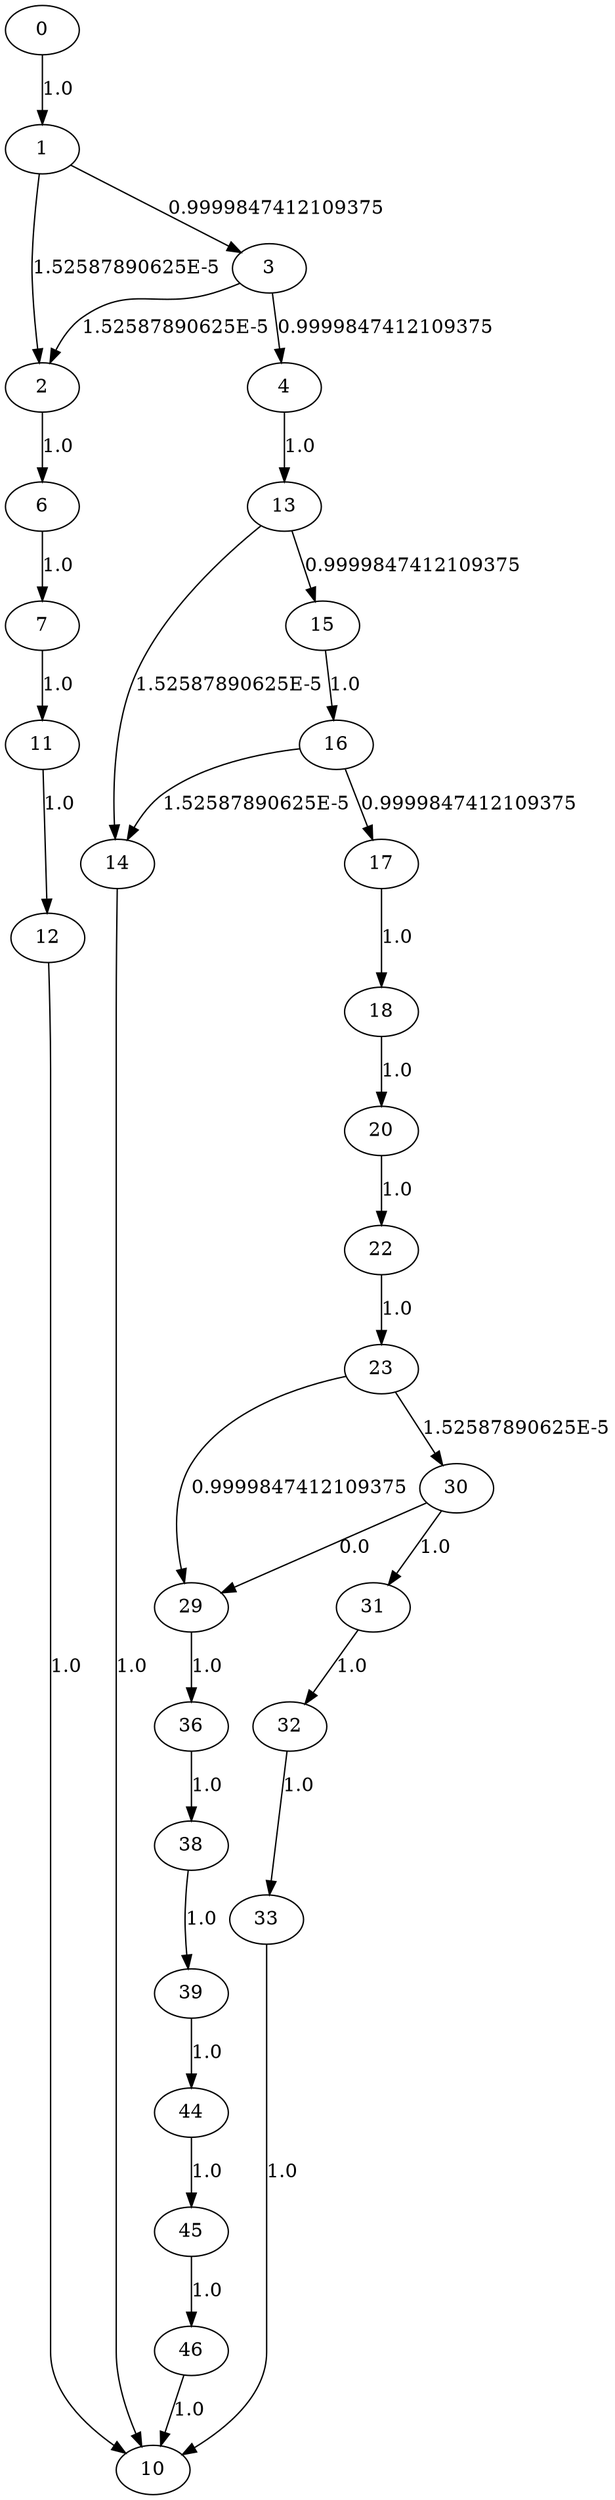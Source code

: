 digraph {
	22 -> 23[label= "1.0"];
	44 -> 45[label= "1.0"];
	23 -> 29[label= "0.9999847412109375"];
	23 -> 30[label= "1.52587890625E-5"];
	45 -> 46[label= "1.0"];
	46 -> 10[label= "1.0"];
	29 -> 36[label= "1.0"];
	30 -> 29[label= "0.0"];
	30 -> 31[label= "1.0"];
	31 -> 32[label= "1.0"];
	32 -> 33[label= "1.0"];
	11 -> 12[label= "1.0"];
	33 -> 10[label= "1.0"];
	12 -> 10[label= "1.0"];
	13 -> 14[label= "1.52587890625E-5"];
	13 -> 15[label= "0.9999847412109375"];
	14 -> 10[label= "1.0"];
	36 -> 38[label= "1.0"];
	15 -> 16[label= "1.0"];
	16 -> 17[label= "0.9999847412109375"];
	16 -> 14[label= "1.52587890625E-5"];
	38 -> 39[label= "1.0"];
	17 -> 18[label= "1.0"];
	39 -> 44[label= "1.0"];
	18 -> 20[label= "1.0"];
	0 -> 1[label= "1.0"];
	1 -> 2[label= "1.52587890625E-5"];
	1 -> 3[label= "0.9999847412109375"];
	2 -> 6[label= "1.0"];
	3 -> 4[label= "0.9999847412109375"];
	3 -> 2[label= "1.52587890625E-5"];
	4 -> 13[label= "1.0"];
	6 -> 7[label= "1.0"];
	7 -> 11[label= "1.0"];
	20 -> 22[label= "1.0"];
}